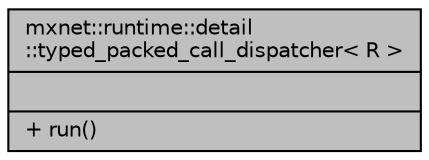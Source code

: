 digraph "mxnet::runtime::detail::typed_packed_call_dispatcher&lt; R &gt;"
{
 // LATEX_PDF_SIZE
  edge [fontname="Helvetica",fontsize="10",labelfontname="Helvetica",labelfontsize="10"];
  node [fontname="Helvetica",fontsize="10",shape=record];
  Node1 [label="{mxnet::runtime::detail\l::typed_packed_call_dispatcher\< R \>\n||+ run()\l}",height=0.2,width=0.4,color="black", fillcolor="grey75", style="filled", fontcolor="black",tooltip=" "];
}
